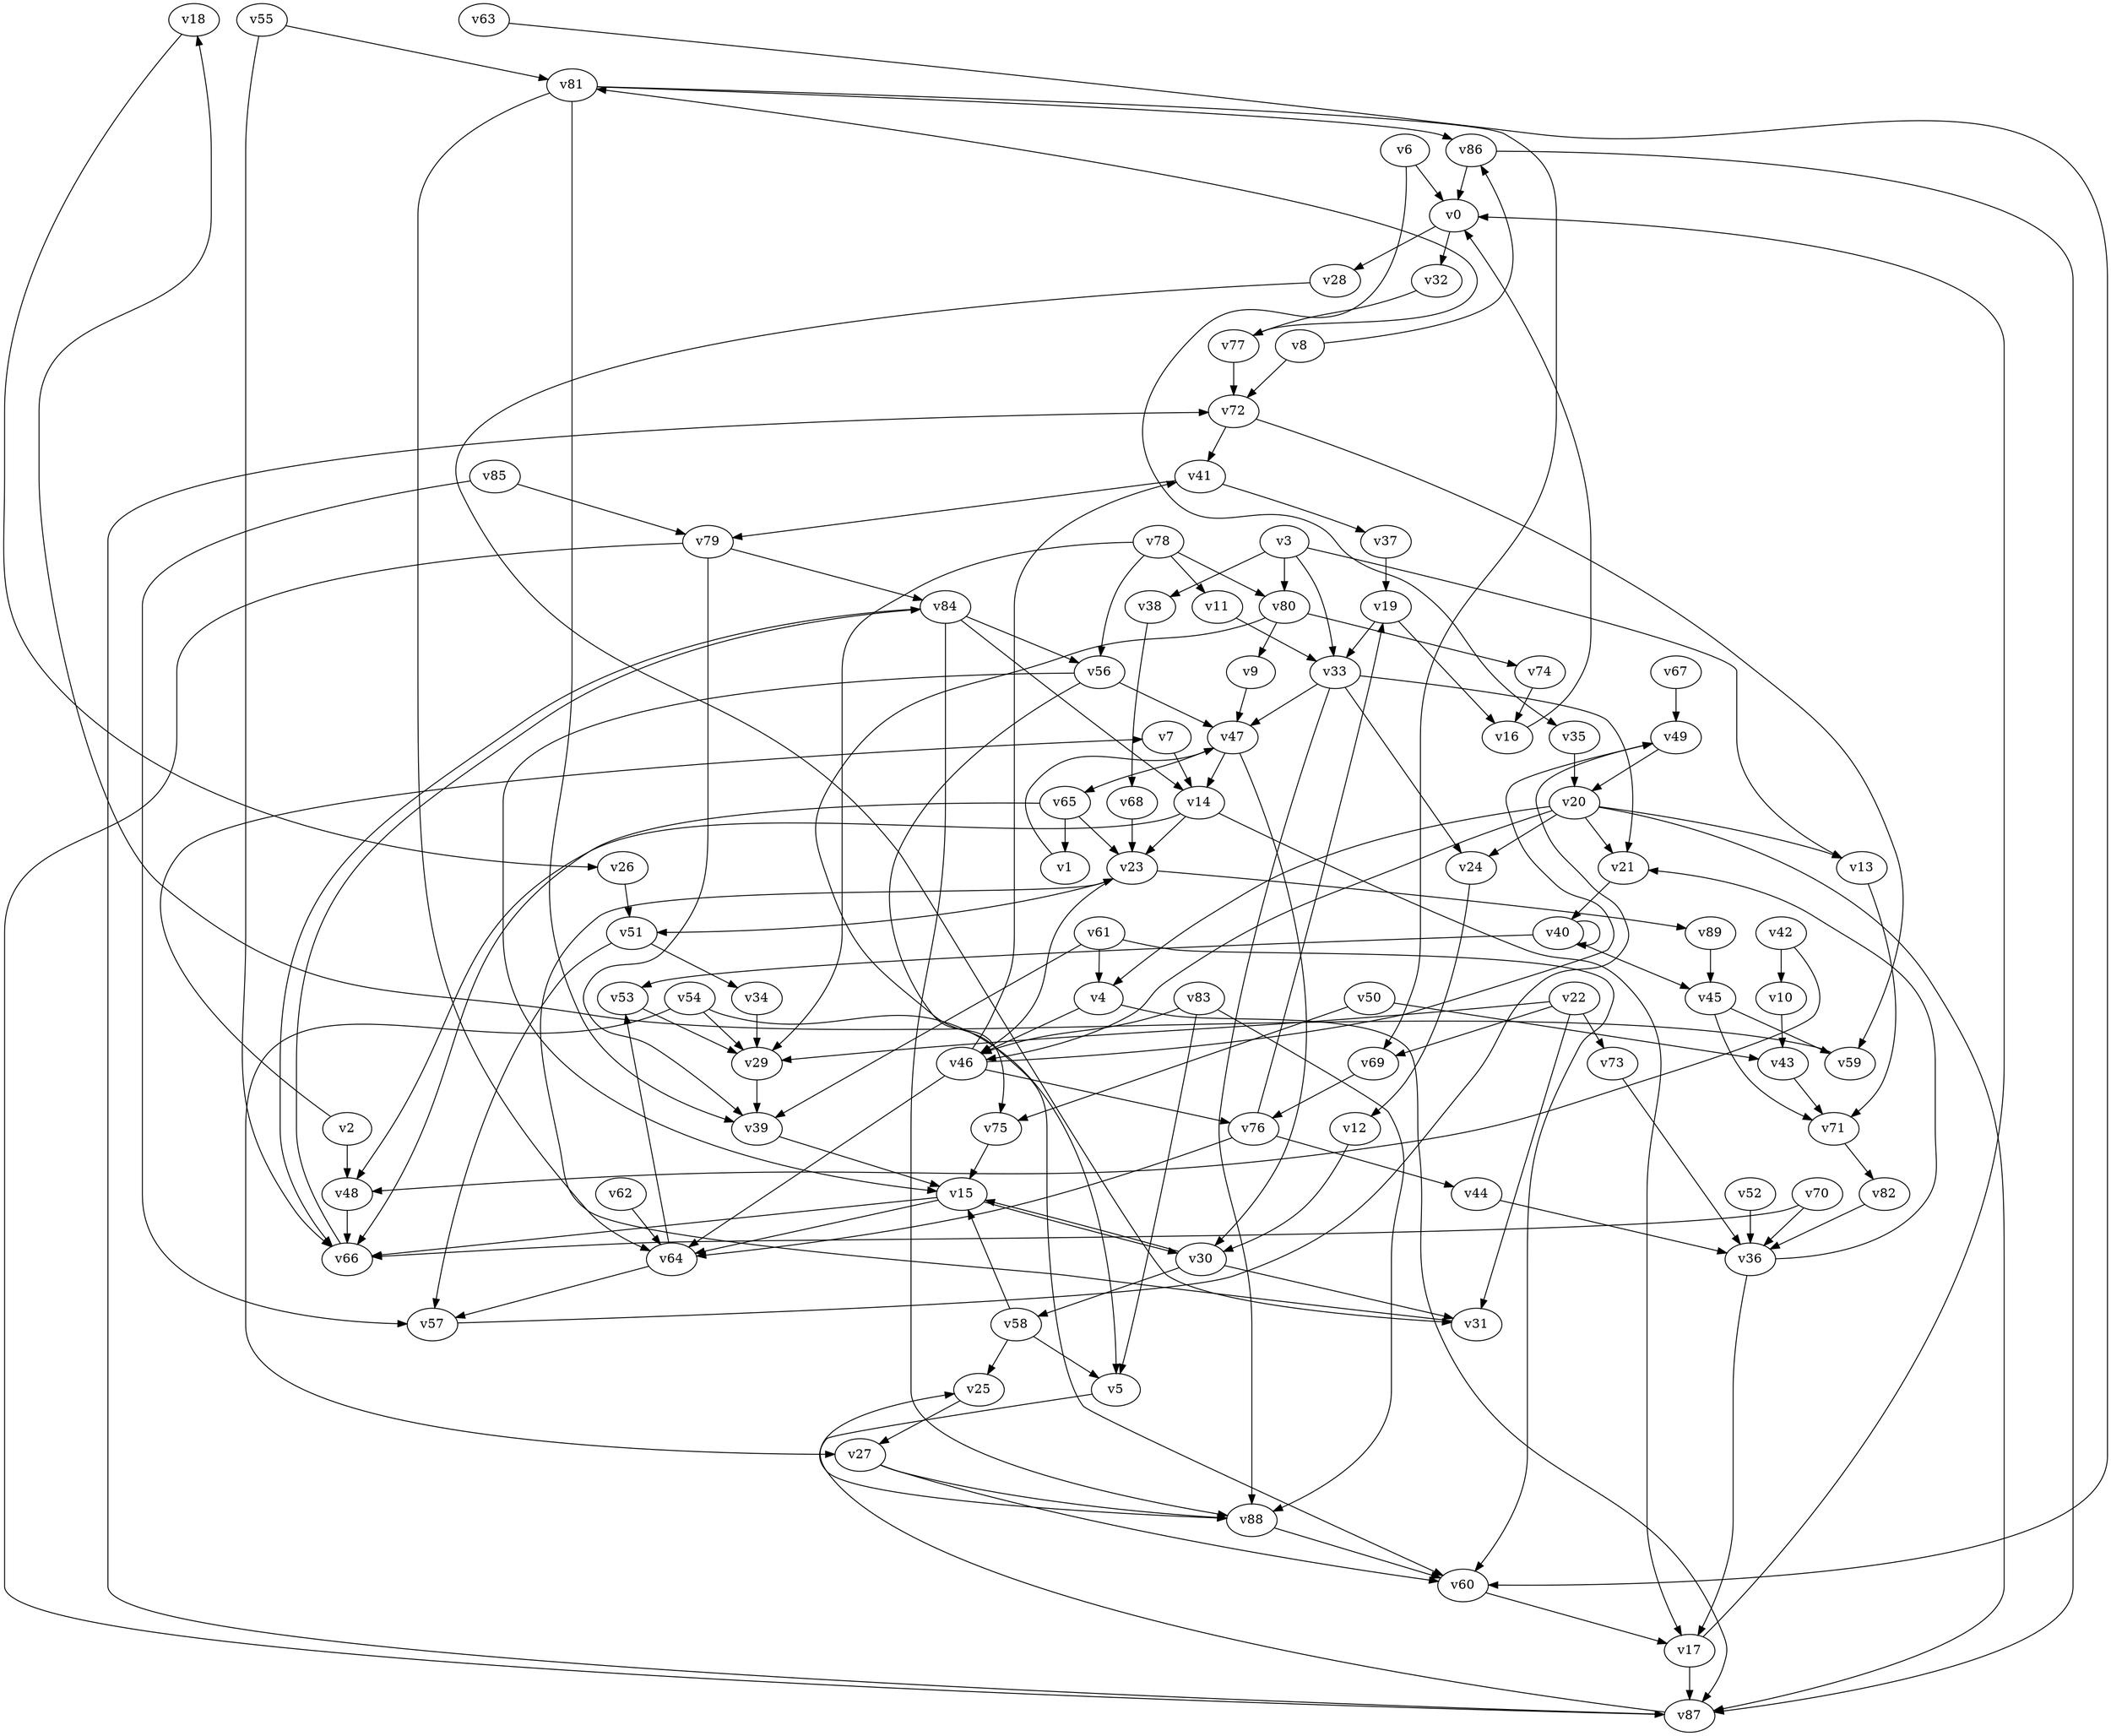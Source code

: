 // Benchmark game 134 - 90 vertices
// time_bound: 25
// targets: v27
digraph G {
    v0 [name="v0", player=1];
    v1 [name="v1", player=0];
    v2 [name="v2", player=0];
    v3 [name="v3", player=0];
    v4 [name="v4", player=0];
    v5 [name="v5", player=1];
    v6 [name="v6", player=0];
    v7 [name="v7", player=0];
    v8 [name="v8", player=0];
    v9 [name="v9", player=0];
    v10 [name="v10", player=0];
    v11 [name="v11", player=0];
    v12 [name="v12", player=1];
    v13 [name="v13", player=0];
    v14 [name="v14", player=0];
    v15 [name="v15", player=1];
    v16 [name="v16", player=0];
    v17 [name="v17", player=1];
    v18 [name="v18", player=1];
    v19 [name="v19", player=0];
    v20 [name="v20", player=1];
    v21 [name="v21", player=0];
    v22 [name="v22", player=0];
    v23 [name="v23", player=1];
    v24 [name="v24", player=1];
    v25 [name="v25", player=0];
    v26 [name="v26", player=1];
    v27 [name="v27", player=0, target=1];
    v28 [name="v28", player=0];
    v29 [name="v29", player=0];
    v30 [name="v30", player=1];
    v31 [name="v31", player=1];
    v32 [name="v32", player=1];
    v33 [name="v33", player=0];
    v34 [name="v34", player=1];
    v35 [name="v35", player=0];
    v36 [name="v36", player=0];
    v37 [name="v37", player=1];
    v38 [name="v38", player=0];
    v39 [name="v39", player=1];
    v40 [name="v40", player=0];
    v41 [name="v41", player=0];
    v42 [name="v42", player=0];
    v43 [name="v43", player=1];
    v44 [name="v44", player=0];
    v45 [name="v45", player=1];
    v46 [name="v46", player=1];
    v47 [name="v47", player=0];
    v48 [name="v48", player=0];
    v49 [name="v49", player=1];
    v50 [name="v50", player=1];
    v51 [name="v51", player=1];
    v52 [name="v52", player=1];
    v53 [name="v53", player=0];
    v54 [name="v54", player=0];
    v55 [name="v55", player=0];
    v56 [name="v56", player=0];
    v57 [name="v57", player=0];
    v58 [name="v58", player=0];
    v59 [name="v59", player=0];
    v60 [name="v60", player=0];
    v61 [name="v61", player=0];
    v62 [name="v62", player=1];
    v63 [name="v63", player=0];
    v64 [name="v64", player=1];
    v65 [name="v65", player=1];
    v66 [name="v66", player=1];
    v67 [name="v67", player=1];
    v68 [name="v68", player=0];
    v69 [name="v69", player=0];
    v70 [name="v70", player=0];
    v71 [name="v71", player=1];
    v72 [name="v72", player=0];
    v73 [name="v73", player=0];
    v74 [name="v74", player=1];
    v75 [name="v75", player=0];
    v76 [name="v76", player=1];
    v77 [name="v77", player=1];
    v78 [name="v78", player=0];
    v79 [name="v79", player=1];
    v80 [name="v80", player=0];
    v81 [name="v81", player=0];
    v82 [name="v82", player=1];
    v83 [name="v83", player=1];
    v84 [name="v84", player=0];
    v85 [name="v85", player=0];
    v86 [name="v86", player=0];
    v87 [name="v87", player=1];
    v88 [name="v88", player=1];
    v89 [name="v89", player=1];

    v0 -> v32;
    v1 -> v47 [constraint="t >= 4"];
    v2 -> v7 [constraint="t < 13"];
    v3 -> v13;
    v4 -> v87 [constraint="t >= 2"];
    v5 -> v88 [constraint="t < 14"];
    v6 -> v35 [constraint="t < 10"];
    v7 -> v14;
    v8 -> v86 [constraint="t mod 4 == 3"];
    v9 -> v47;
    v10 -> v43;
    v11 -> v33;
    v12 -> v30;
    v13 -> v71;
    v14 -> v48 [constraint="t >= 3"];
    v15 -> v66;
    v16 -> v0;
    v17 -> v0;
    v18 -> v26 [constraint="t mod 2 == 1"];
    v19 -> v16;
    v20 -> v87;
    v21 -> v40;
    v22 -> v31;
    v23 -> v51;
    v24 -> v12;
    v25 -> v27;
    v26 -> v51;
    v27 -> v88;
    v28 -> v31 [constraint="t mod 5 == 2"];
    v29 -> v39;
    v30 -> v15;
    v31 -> v23 [constraint="t >= 3"];
    v32 -> v77;
    v33 -> v24;
    v34 -> v29;
    v35 -> v20;
    v36 -> v21;
    v37 -> v19;
    v38 -> v68;
    v39 -> v15;
    v40 -> v53;
    v41 -> v79;
    v42 -> v48 [constraint="t >= 2"];
    v43 -> v71;
    v44 -> v36;
    v45 -> v59;
    v46 -> v49 [constraint="t >= 2"];
    v47 -> v30;
    v48 -> v66;
    v49 -> v20;
    v50 -> v75;
    v51 -> v34;
    v52 -> v36;
    v53 -> v29;
    v54 -> v5;
    v55 -> v66;
    v56 -> v75 [constraint="t >= 5"];
    v57 -> v49 [constraint="t mod 3 == 1"];
    v58 -> v25;
    v59 -> v18 [constraint="t >= 5"];
    v60 -> v17;
    v61 -> v60;
    v62 -> v64;
    v63 -> v60 [constraint="t < 10"];
    v64 -> v53;
    v65 -> v1;
    v66 -> v84 [constraint="t mod 5 == 4"];
    v67 -> v49;
    v68 -> v23;
    v69 -> v76;
    v70 -> v66 [constraint="t mod 3 == 2"];
    v71 -> v82;
    v72 -> v41;
    v73 -> v36;
    v74 -> v16;
    v75 -> v15;
    v76 -> v44;
    v77 -> v81 [constraint="t mod 4 == 0"];
    v78 -> v29;
    v79 -> v39;
    v80 -> v60 [constraint="t >= 1"];
    v81 -> v69;
    v82 -> v36;
    v83 -> v5;
    v84 -> v14;
    v85 -> v57;
    v86 -> v0;
    v87 -> v25 [constraint="t mod 5 == 0"];
    v88 -> v60;
    v89 -> v45;
    v17 -> v87;
    v84 -> v66;
    v33 -> v88;
    v33 -> v21;
    v56 -> v15;
    v81 -> v64;
    v3 -> v33;
    v46 -> v41;
    v78 -> v11;
    v22 -> v69;
    v77 -> v72;
    v47 -> v14;
    v20 -> v13;
    v81 -> v86;
    v61 -> v39;
    v81 -> v39;
    v56 -> v47;
    v54 -> v29;
    v50 -> v43;
    v15 -> v64;
    v27 -> v60;
    v3 -> v38;
    v58 -> v5;
    v20 -> v24;
    v58 -> v15;
    v83 -> v88;
    v20 -> v46;
    v2 -> v48;
    v65 -> v23;
    v14 -> v17;
    v0 -> v28;
    v47 -> v65;
    v15 -> v30;
    v78 -> v80;
    v84 -> v56;
    v79 -> v84;
    v42 -> v10;
    v79 -> v87;
    v55 -> v81;
    v23 -> v89;
    v33 -> v47;
    v19 -> v33;
    v4 -> v46;
    v46 -> v64;
    v72 -> v59;
    v22 -> v29;
    v46 -> v76;
    v8 -> v72;
    v85 -> v79;
    v65 -> v66;
    v40 -> v45;
    v20 -> v21;
    v76 -> v19;
    v78 -> v56;
    v61 -> v4;
    v23 -> v46;
    v80 -> v74;
    v70 -> v36;
    v45 -> v71;
    v40 -> v40;
    v36 -> v17;
    v20 -> v4;
    v41 -> v37;
    v64 -> v57;
    v22 -> v73;
    v14 -> v23;
    v76 -> v64;
    v84 -> v88;
    v87 -> v72;
    v51 -> v57;
    v30 -> v31;
    v83 -> v46;
    v86 -> v87;
    v30 -> v58;
    v3 -> v80;
    v54 -> v27;
    v6 -> v0;
    v80 -> v9;
}
